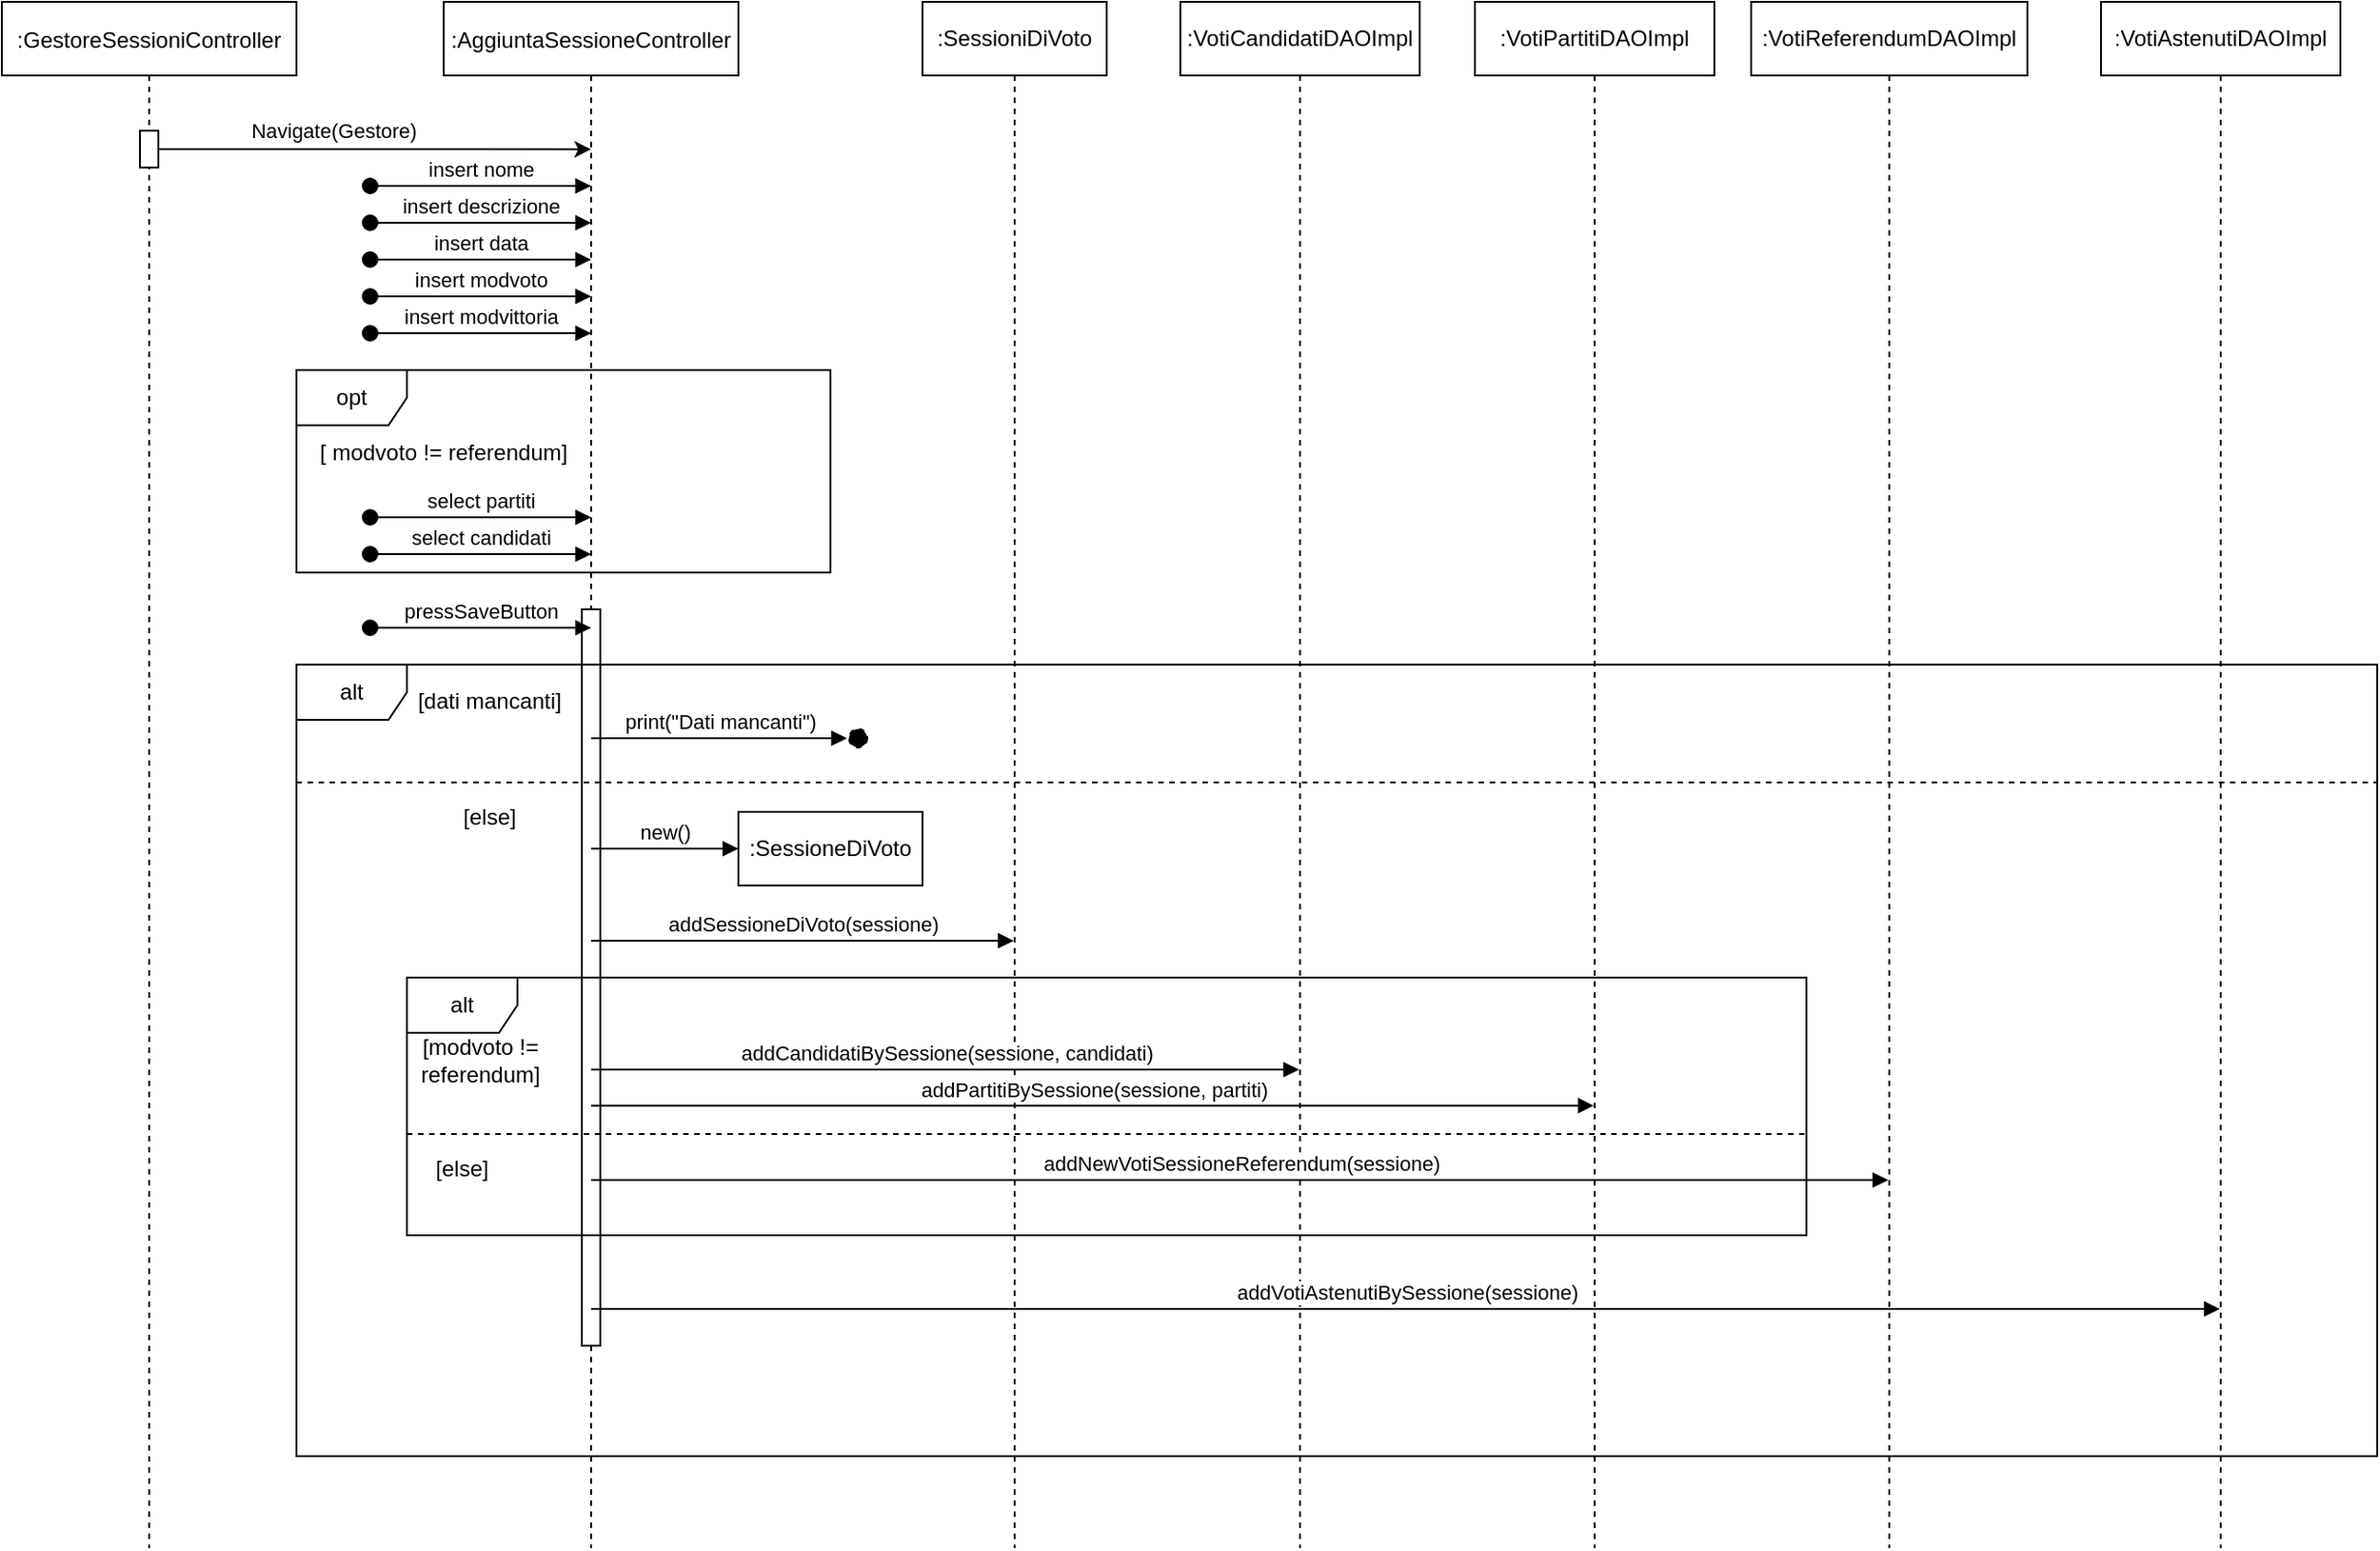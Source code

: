 <mxfile version="16.5.1" type="device"><diagram id="kgpKYQtTHZ0yAKxKKP6v" name="Page-1"><mxGraphModel dx="1102" dy="1025" grid="1" gridSize="10" guides="1" tooltips="1" connect="1" arrows="1" fold="1" page="1" pageScale="1" pageWidth="850" pageHeight="1100" math="0" shadow="0"><root><mxCell id="0"/><mxCell id="1" parent="0"/><mxCell id="3nuBFxr9cyL0pnOWT2aG-1" value=":GestoreSessioniController" style="shape=umlLifeline;perimeter=lifelinePerimeter;container=1;collapsible=0;recursiveResize=0;rounded=0;shadow=0;strokeWidth=1;" parent="1" vertex="1"><mxGeometry x="60" y="80" width="160" height="840" as="geometry"/></mxCell><mxCell id="3nuBFxr9cyL0pnOWT2aG-4" value="" style="points=[];perimeter=orthogonalPerimeter;rounded=0;shadow=0;strokeWidth=1;" parent="3nuBFxr9cyL0pnOWT2aG-1" vertex="1"><mxGeometry x="75" y="70" width="10" height="20" as="geometry"/></mxCell><mxCell id="3nuBFxr9cyL0pnOWT2aG-5" value=":AggiuntaSessioneController" style="shape=umlLifeline;perimeter=lifelinePerimeter;container=1;collapsible=0;recursiveResize=0;rounded=0;shadow=0;strokeWidth=1;" parent="1" vertex="1"><mxGeometry x="300" y="80" width="160" height="840" as="geometry"/></mxCell><mxCell id="NVO_BCSlYc_FSLsKl6lp-3" value="insert nome" style="html=1;verticalAlign=bottom;startArrow=oval;startFill=1;endArrow=block;startSize=8;rounded=0;" parent="3nuBFxr9cyL0pnOWT2aG-5" edge="1"><mxGeometry width="60" relative="1" as="geometry"><mxPoint x="-40" y="100" as="sourcePoint"/><mxPoint x="80" y="100" as="targetPoint"/></mxGeometry></mxCell><mxCell id="NVO_BCSlYc_FSLsKl6lp-4" value="insert descrizione" style="html=1;verticalAlign=bottom;startArrow=oval;startFill=1;endArrow=block;startSize=8;rounded=0;" parent="3nuBFxr9cyL0pnOWT2aG-5" edge="1"><mxGeometry width="60" relative="1" as="geometry"><mxPoint x="-40" y="120" as="sourcePoint"/><mxPoint x="80" y="120" as="targetPoint"/></mxGeometry></mxCell><mxCell id="NVO_BCSlYc_FSLsKl6lp-5" value="insert data" style="html=1;verticalAlign=bottom;startArrow=oval;startFill=1;endArrow=block;startSize=8;rounded=0;" parent="3nuBFxr9cyL0pnOWT2aG-5" edge="1"><mxGeometry width="60" relative="1" as="geometry"><mxPoint x="-40" y="140" as="sourcePoint"/><mxPoint x="80" y="140" as="targetPoint"/></mxGeometry></mxCell><mxCell id="NVO_BCSlYc_FSLsKl6lp-6" value="insert modvoto" style="html=1;verticalAlign=bottom;startArrow=oval;startFill=1;endArrow=block;startSize=8;rounded=0;" parent="3nuBFxr9cyL0pnOWT2aG-5" edge="1"><mxGeometry width="60" relative="1" as="geometry"><mxPoint x="-40" y="160" as="sourcePoint"/><mxPoint x="80" y="160" as="targetPoint"/></mxGeometry></mxCell><mxCell id="NVO_BCSlYc_FSLsKl6lp-7" value="insert modvittoria" style="html=1;verticalAlign=bottom;startArrow=oval;startFill=1;endArrow=block;startSize=8;rounded=0;" parent="3nuBFxr9cyL0pnOWT2aG-5" edge="1"><mxGeometry width="60" relative="1" as="geometry"><mxPoint x="-40" y="180" as="sourcePoint"/><mxPoint x="80" y="180" as="targetPoint"/></mxGeometry></mxCell><mxCell id="NVO_BCSlYc_FSLsKl6lp-13" value="" style="html=1;points=[];perimeter=orthogonalPerimeter;" parent="3nuBFxr9cyL0pnOWT2aG-5" vertex="1"><mxGeometry x="75" y="330" width="10" height="400" as="geometry"/></mxCell><mxCell id="NVO_BCSlYc_FSLsKl6lp-1" style="edgeStyle=orthogonalEdgeStyle;rounded=0;orthogonalLoop=1;jettySize=auto;html=1;entryX=0.5;entryY=0.063;entryDx=0;entryDy=0;entryPerimeter=0;" parent="1" source="3nuBFxr9cyL0pnOWT2aG-4" edge="1"><mxGeometry relative="1" as="geometry"><mxPoint x="380" y="160.08" as="targetPoint"/></mxGeometry></mxCell><mxCell id="NVO_BCSlYc_FSLsKl6lp-2" value="Navigate(Gestore)" style="edgeLabel;html=1;align=center;verticalAlign=middle;resizable=0;points=[];" parent="NVO_BCSlYc_FSLsKl6lp-1" vertex="1" connectable="0"><mxGeometry x="-0.2" y="2" relative="1" as="geometry"><mxPoint x="1" y="-8" as="offset"/></mxGeometry></mxCell><mxCell id="NVO_BCSlYc_FSLsKl6lp-8" value="opt" style="shape=umlFrame;whiteSpace=wrap;html=1;" parent="1" vertex="1"><mxGeometry x="220" y="280" width="290" height="110" as="geometry"/></mxCell><mxCell id="NVO_BCSlYc_FSLsKl6lp-9" value="[ modvoto != referendum]" style="text;html=1;strokeColor=none;fillColor=none;align=center;verticalAlign=middle;whiteSpace=wrap;rounded=0;" parent="1" vertex="1"><mxGeometry x="230" y="310" width="140" height="30" as="geometry"/></mxCell><mxCell id="NVO_BCSlYc_FSLsKl6lp-10" value="select partiti" style="html=1;verticalAlign=bottom;startArrow=oval;startFill=1;endArrow=block;startSize=8;rounded=0;" parent="1" edge="1"><mxGeometry width="60" relative="1" as="geometry"><mxPoint x="260" y="360" as="sourcePoint"/><mxPoint x="380" y="360" as="targetPoint"/></mxGeometry></mxCell><mxCell id="NVO_BCSlYc_FSLsKl6lp-11" value="select candidati" style="html=1;verticalAlign=bottom;startArrow=oval;startFill=1;endArrow=block;startSize=8;rounded=0;" parent="1" edge="1"><mxGeometry width="60" relative="1" as="geometry"><mxPoint x="260" y="380" as="sourcePoint"/><mxPoint x="380" y="380" as="targetPoint"/></mxGeometry></mxCell><mxCell id="NVO_BCSlYc_FSLsKl6lp-12" value="pressSaveButton" style="html=1;verticalAlign=bottom;startArrow=oval;startFill=1;endArrow=block;startSize=8;rounded=0;" parent="1" edge="1"><mxGeometry width="60" relative="1" as="geometry"><mxPoint x="260" y="420" as="sourcePoint"/><mxPoint x="380" y="420" as="targetPoint"/></mxGeometry></mxCell><mxCell id="NVO_BCSlYc_FSLsKl6lp-16" value="alt" style="shape=umlFrame;whiteSpace=wrap;html=1;" parent="1" vertex="1"><mxGeometry x="220" y="440" width="1130" height="430" as="geometry"/></mxCell><mxCell id="NVO_BCSlYc_FSLsKl6lp-17" value="[dati mancanti]" style="text;html=1;strokeColor=none;fillColor=none;align=center;verticalAlign=middle;whiteSpace=wrap;rounded=0;" parent="1" vertex="1"><mxGeometry x="280" y="445" width="90" height="30" as="geometry"/></mxCell><mxCell id="NVO_BCSlYc_FSLsKl6lp-18" value="print(&quot;Dati mancanti&quot;)" style="html=1;verticalAlign=bottom;endArrow=block;rounded=0;" parent="1" edge="1"><mxGeometry width="80" relative="1" as="geometry"><mxPoint x="380" y="480" as="sourcePoint"/><mxPoint x="519" y="480" as="targetPoint"/></mxGeometry></mxCell><mxCell id="NVO_BCSlYc_FSLsKl6lp-19" value="" style="line;strokeWidth=1;fillColor=none;align=left;verticalAlign=middle;spacingTop=-1;spacingLeft=3;spacingRight=3;rotatable=0;labelPosition=right;points=[];portConstraint=eastwest;dashed=1;" parent="1" vertex="1"><mxGeometry x="220" y="500" width="1130" height="8" as="geometry"/></mxCell><mxCell id="NVO_BCSlYc_FSLsKl6lp-20" value="[else]" style="text;html=1;strokeColor=none;fillColor=none;align=center;verticalAlign=middle;whiteSpace=wrap;rounded=0;" parent="1" vertex="1"><mxGeometry x="280" y="508" width="90" height="30" as="geometry"/></mxCell><mxCell id="NVO_BCSlYc_FSLsKl6lp-21" value="" style="ellipse;whiteSpace=wrap;html=1;aspect=fixed;dashed=1;fillColor=#000000;" parent="1" vertex="1"><mxGeometry x="520" y="475" width="10" height="10" as="geometry"/></mxCell><mxCell id="NVO_BCSlYc_FSLsKl6lp-23" value="new()" style="html=1;verticalAlign=bottom;endArrow=block;rounded=0;" parent="1" edge="1"><mxGeometry width="80" relative="1" as="geometry"><mxPoint x="380" y="540" as="sourcePoint"/><mxPoint x="460" y="540" as="targetPoint"/></mxGeometry></mxCell><mxCell id="NVO_BCSlYc_FSLsKl6lp-25" value=":SessioneDiVoto" style="shape=umlLifeline;perimeter=lifelinePerimeter;whiteSpace=wrap;html=1;container=1;collapsible=0;recursiveResize=0;outlineConnect=0;fillColor=#FFFFFF;" parent="1" vertex="1"><mxGeometry x="460" y="520" width="100" height="40" as="geometry"/></mxCell><mxCell id="NVO_BCSlYc_FSLsKl6lp-26" value=":SessioniDiVoto" style="shape=umlLifeline;perimeter=lifelinePerimeter;whiteSpace=wrap;html=1;container=1;collapsible=0;recursiveResize=0;outlineConnect=0;fillColor=#FFFFFF;" parent="1" vertex="1"><mxGeometry x="560" y="80" width="100" height="840" as="geometry"/></mxCell><mxCell id="NVO_BCSlYc_FSLsKl6lp-27" value="addSessioneDiVoto(sessione)" style="html=1;verticalAlign=bottom;endArrow=block;rounded=0;" parent="1" target="NVO_BCSlYc_FSLsKl6lp-26" edge="1"><mxGeometry width="80" relative="1" as="geometry"><mxPoint x="380" y="590" as="sourcePoint"/><mxPoint x="460" y="590" as="targetPoint"/></mxGeometry></mxCell><mxCell id="NVO_BCSlYc_FSLsKl6lp-28" value="alt" style="shape=umlFrame;whiteSpace=wrap;html=1;fillColor=#FFFFFF;" parent="1" vertex="1"><mxGeometry x="280" y="610" width="760" height="140" as="geometry"/></mxCell><mxCell id="NVO_BCSlYc_FSLsKl6lp-29" value="[modvoto != referendum]" style="text;html=1;strokeColor=none;fillColor=none;align=center;verticalAlign=middle;whiteSpace=wrap;rounded=0;" parent="1" vertex="1"><mxGeometry x="280" y="640" width="80" height="30" as="geometry"/></mxCell><mxCell id="NVO_BCSlYc_FSLsKl6lp-30" value=":VotiCandidatiDAOImpl" style="shape=umlLifeline;perimeter=lifelinePerimeter;whiteSpace=wrap;html=1;container=1;collapsible=0;recursiveResize=0;outlineConnect=0;fillColor=#FFFFFF;" parent="1" vertex="1"><mxGeometry x="700" y="80" width="130" height="840" as="geometry"/></mxCell><mxCell id="NVO_BCSlYc_FSLsKl6lp-31" value="addCandidatiBySessione(sessione, candidati)" style="html=1;verticalAlign=bottom;endArrow=block;rounded=0;" parent="1" target="NVO_BCSlYc_FSLsKl6lp-30" edge="1"><mxGeometry width="80" relative="1" as="geometry"><mxPoint x="380" y="660" as="sourcePoint"/><mxPoint x="460" y="660" as="targetPoint"/></mxGeometry></mxCell><mxCell id="NVO_BCSlYc_FSLsKl6lp-32" value=":VotiPartitiDAOImpl" style="shape=umlLifeline;perimeter=lifelinePerimeter;whiteSpace=wrap;html=1;container=1;collapsible=0;recursiveResize=0;outlineConnect=0;fillColor=#FFFFFF;" parent="1" vertex="1"><mxGeometry x="860" y="80" width="130" height="840" as="geometry"/></mxCell><mxCell id="NVO_BCSlYc_FSLsKl6lp-33" value="addPartitiBySessione(sessione, partiti)" style="html=1;verticalAlign=bottom;endArrow=block;rounded=0;" parent="1" target="NVO_BCSlYc_FSLsKl6lp-32" edge="1"><mxGeometry width="80" relative="1" as="geometry"><mxPoint x="380" y="679.58" as="sourcePoint"/><mxPoint x="764.5" y="679.58" as="targetPoint"/></mxGeometry></mxCell><mxCell id="NVO_BCSlYc_FSLsKl6lp-34" value=":VotiAstenutiDAOImpl" style="shape=umlLifeline;perimeter=lifelinePerimeter;whiteSpace=wrap;html=1;container=1;collapsible=0;recursiveResize=0;outlineConnect=0;fillColor=#FFFFFF;" parent="1" vertex="1"><mxGeometry x="1200" y="80" width="130" height="840" as="geometry"/></mxCell><mxCell id="NVO_BCSlYc_FSLsKl6lp-36" value="addVotiAstenutiBySessione(sessione)" style="html=1;verticalAlign=bottom;endArrow=block;rounded=0;" parent="1" target="NVO_BCSlYc_FSLsKl6lp-34" edge="1"><mxGeometry width="80" relative="1" as="geometry"><mxPoint x="380" y="790" as="sourcePoint"/><mxPoint x="460" y="790" as="targetPoint"/></mxGeometry></mxCell><mxCell id="NVO_BCSlYc_FSLsKl6lp-37" value="addNewVotiSessioneReferendum(sessione)" style="html=1;verticalAlign=bottom;endArrow=block;rounded=0;" parent="1" target="NVO_BCSlYc_FSLsKl6lp-38" edge="1"><mxGeometry width="80" relative="1" as="geometry"><mxPoint x="380" y="720" as="sourcePoint"/><mxPoint x="1064.5" y="720" as="targetPoint"/></mxGeometry></mxCell><mxCell id="NVO_BCSlYc_FSLsKl6lp-38" value=":VotiReferendumDAOImpl" style="shape=umlLifeline;perimeter=lifelinePerimeter;whiteSpace=wrap;html=1;container=1;collapsible=0;recursiveResize=0;outlineConnect=0;fillColor=#FFFFFF;" parent="1" vertex="1"><mxGeometry x="1010" y="80" width="150" height="840" as="geometry"/></mxCell><mxCell id="NVO_BCSlYc_FSLsKl6lp-39" value="" style="line;strokeWidth=1;fillColor=none;align=left;verticalAlign=middle;spacingTop=-1;spacingLeft=3;spacingRight=3;rotatable=0;labelPosition=right;points=[];portConstraint=eastwest;dashed=1;" parent="1" vertex="1"><mxGeometry x="280" y="691" width="760" height="8" as="geometry"/></mxCell><mxCell id="NVO_BCSlYc_FSLsKl6lp-40" value="[else]" style="text;html=1;strokeColor=none;fillColor=none;align=center;verticalAlign=middle;whiteSpace=wrap;rounded=0;" parent="1" vertex="1"><mxGeometry x="240" y="699" width="140" height="30" as="geometry"/></mxCell></root></mxGraphModel></diagram></mxfile>